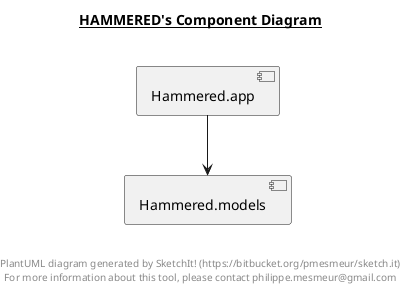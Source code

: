 @startuml

title __HAMMERED's Component Diagram__\n

  [Hammered.app] --> [Hammered.models]


right footer


PlantUML diagram generated by SketchIt! (https://bitbucket.org/pmesmeur/sketch.it)
For more information about this tool, please contact philippe.mesmeur@gmail.com
endfooter

@enduml
